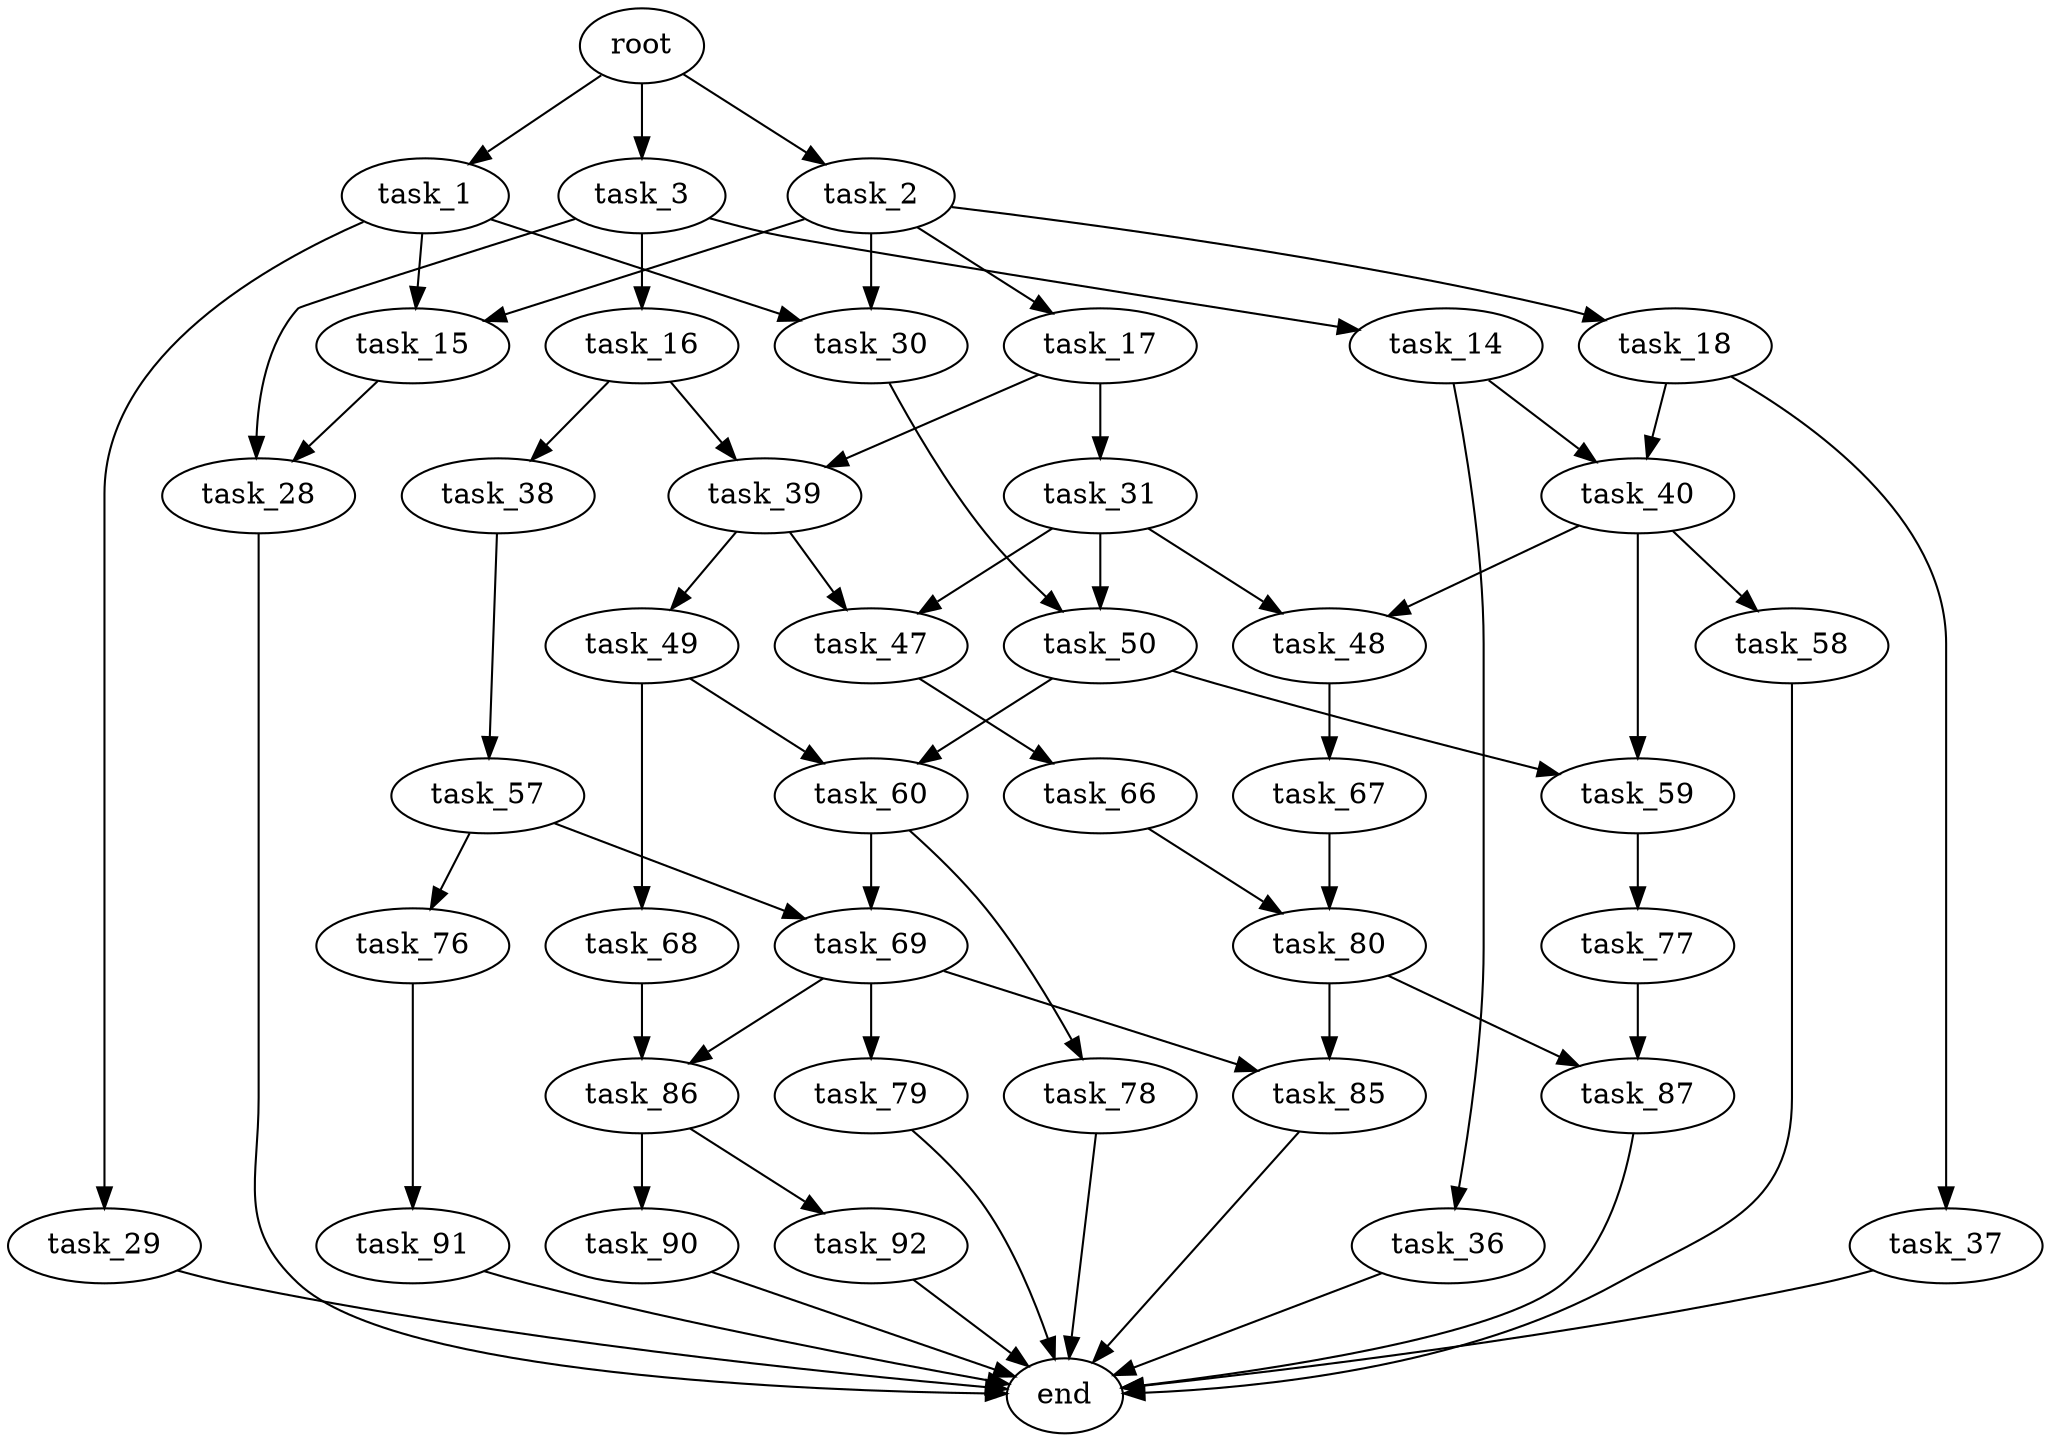 digraph G {
  root [size="0.000000"];
  task_1 [size="231928233984.000000"];
  task_2 [size="1965280341.000000"];
  task_3 [size="14246567783.000000"];
  task_15 [size="1516416994.000000"];
  task_29 [size="734627764.000000"];
  task_30 [size="10397756924.000000"];
  task_17 [size="39069916988.000000"];
  task_18 [size="368293445632.000000"];
  task_14 [size="8589934592.000000"];
  task_16 [size="2046700449.000000"];
  task_28 [size="27473344910.000000"];
  task_36 [size="231928233984.000000"];
  task_40 [size="258003132983.000000"];
  task_38 [size="4423543132.000000"];
  task_39 [size="21017616240.000000"];
  task_31 [size="1441483884.000000"];
  task_37 [size="125884066836.000000"];
  end [size="0.000000"];
  task_50 [size="68719476736.000000"];
  task_47 [size="105526885741.000000"];
  task_48 [size="8358582993.000000"];
  task_57 [size="368293445632.000000"];
  task_49 [size="43511989266.000000"];
  task_58 [size="68719476736.000000"];
  task_59 [size="68719476736.000000"];
  task_66 [size="368293445632.000000"];
  task_67 [size="69913396186.000000"];
  task_60 [size="6717498900.000000"];
  task_68 [size="1073741824000.000000"];
  task_69 [size="192711000881.000000"];
  task_76 [size="782757789696.000000"];
  task_77 [size="549755813888.000000"];
  task_78 [size="782757789696.000000"];
  task_80 [size="85410650244.000000"];
  task_86 [size="23918713779.000000"];
  task_79 [size="13916129117.000000"];
  task_85 [size="783375380507.000000"];
  task_91 [size="10530578636.000000"];
  task_87 [size="277048721164.000000"];
  task_90 [size="117727524583.000000"];
  task_92 [size="6902711379.000000"];

  root -> task_1 [size="1.000000"];
  root -> task_2 [size="1.000000"];
  root -> task_3 [size="1.000000"];
  task_1 -> task_15 [size="301989888.000000"];
  task_1 -> task_29 [size="301989888.000000"];
  task_1 -> task_30 [size="301989888.000000"];
  task_2 -> task_15 [size="33554432.000000"];
  task_2 -> task_17 [size="33554432.000000"];
  task_2 -> task_18 [size="33554432.000000"];
  task_2 -> task_30 [size="33554432.000000"];
  task_3 -> task_14 [size="33554432.000000"];
  task_3 -> task_16 [size="33554432.000000"];
  task_3 -> task_28 [size="33554432.000000"];
  task_15 -> task_28 [size="75497472.000000"];
  task_29 -> end [size="1.000000"];
  task_30 -> task_50 [size="209715200.000000"];
  task_17 -> task_31 [size="33554432.000000"];
  task_17 -> task_39 [size="33554432.000000"];
  task_18 -> task_37 [size="411041792.000000"];
  task_18 -> task_40 [size="411041792.000000"];
  task_14 -> task_36 [size="33554432.000000"];
  task_14 -> task_40 [size="33554432.000000"];
  task_16 -> task_38 [size="33554432.000000"];
  task_16 -> task_39 [size="33554432.000000"];
  task_28 -> end [size="1.000000"];
  task_36 -> end [size="1.000000"];
  task_40 -> task_48 [size="209715200.000000"];
  task_40 -> task_58 [size="209715200.000000"];
  task_40 -> task_59 [size="209715200.000000"];
  task_38 -> task_57 [size="75497472.000000"];
  task_39 -> task_47 [size="33554432.000000"];
  task_39 -> task_49 [size="33554432.000000"];
  task_31 -> task_47 [size="134217728.000000"];
  task_31 -> task_48 [size="134217728.000000"];
  task_31 -> task_50 [size="134217728.000000"];
  task_37 -> end [size="1.000000"];
  task_50 -> task_59 [size="134217728.000000"];
  task_50 -> task_60 [size="134217728.000000"];
  task_47 -> task_66 [size="75497472.000000"];
  task_48 -> task_67 [size="679477248.000000"];
  task_57 -> task_69 [size="411041792.000000"];
  task_57 -> task_76 [size="411041792.000000"];
  task_49 -> task_60 [size="838860800.000000"];
  task_49 -> task_68 [size="838860800.000000"];
  task_58 -> end [size="1.000000"];
  task_59 -> task_77 [size="134217728.000000"];
  task_66 -> task_80 [size="411041792.000000"];
  task_67 -> task_80 [size="301989888.000000"];
  task_60 -> task_69 [size="301989888.000000"];
  task_60 -> task_78 [size="301989888.000000"];
  task_68 -> task_86 [size="838860800.000000"];
  task_69 -> task_79 [size="679477248.000000"];
  task_69 -> task_85 [size="679477248.000000"];
  task_69 -> task_86 [size="679477248.000000"];
  task_76 -> task_91 [size="679477248.000000"];
  task_77 -> task_87 [size="536870912.000000"];
  task_78 -> end [size="1.000000"];
  task_80 -> task_85 [size="134217728.000000"];
  task_80 -> task_87 [size="134217728.000000"];
  task_86 -> task_90 [size="411041792.000000"];
  task_86 -> task_92 [size="411041792.000000"];
  task_79 -> end [size="1.000000"];
  task_85 -> end [size="1.000000"];
  task_91 -> end [size="1.000000"];
  task_87 -> end [size="1.000000"];
  task_90 -> end [size="1.000000"];
  task_92 -> end [size="1.000000"];
}
